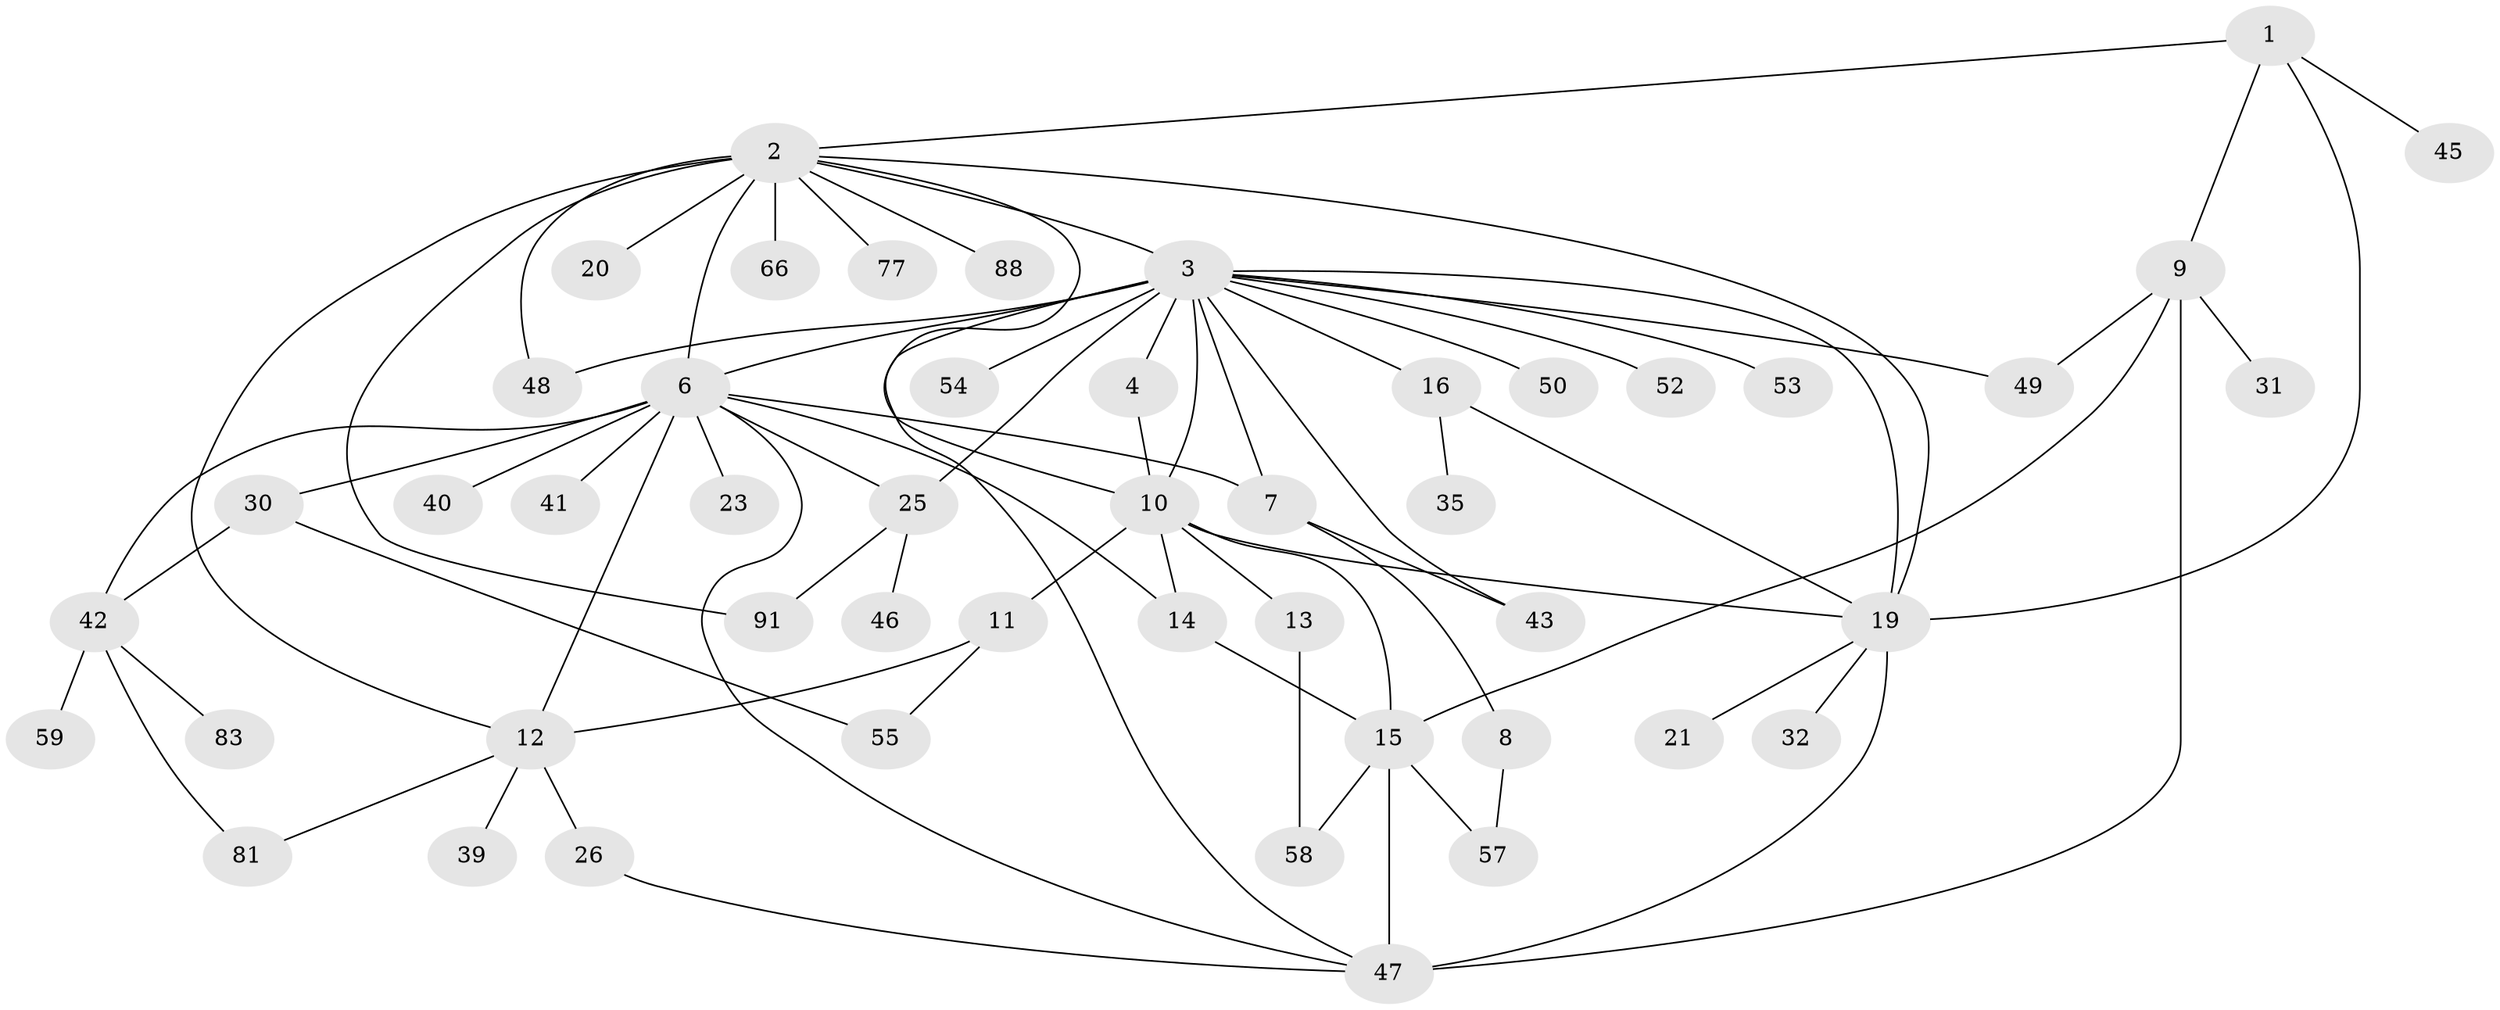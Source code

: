 // original degree distribution, {4: 0.061224489795918366, 14: 0.030612244897959183, 16: 0.01020408163265306, 2: 0.2857142857142857, 3: 0.061224489795918366, 5: 0.04081632653061224, 9: 0.01020408163265306, 10: 0.01020408163265306, 6: 0.04081632653061224, 8: 0.01020408163265306, 1: 0.4387755102040816}
// Generated by graph-tools (version 1.1) at 2025/14/03/09/25 04:14:28]
// undirected, 49 vertices, 76 edges
graph export_dot {
graph [start="1"]
  node [color=gray90,style=filled];
  1;
  2 [super="+5"];
  3 [super="+64+68+76+29+24+18+36"];
  4;
  6 [super="+96+84+33+51+34"];
  7 [super="+17+65"];
  8;
  9 [super="+27+56+78+67+44"];
  10 [super="+70+87"];
  11;
  12;
  13;
  14 [super="+93"];
  15;
  16 [super="+22+74"];
  19 [super="+37+63+90+61"];
  20;
  21;
  23;
  25;
  26 [super="+75"];
  30 [super="+86"];
  31;
  32;
  35;
  39;
  40;
  41;
  42;
  43;
  45;
  46;
  47 [super="+73"];
  48;
  49;
  50;
  52;
  53;
  54;
  55 [super="+69"];
  57;
  58;
  59;
  66;
  77 [super="+98"];
  81;
  83;
  88;
  91;
  1 -- 2;
  1 -- 9;
  1 -- 19;
  1 -- 45;
  2 -- 3 [weight=2];
  2 -- 6 [weight=3];
  2 -- 10;
  2 -- 12;
  2 -- 19;
  2 -- 20;
  2 -- 48;
  2 -- 66;
  2 -- 77;
  2 -- 88;
  2 -- 91;
  3 -- 4;
  3 -- 16;
  3 -- 19;
  3 -- 25 [weight=3];
  3 -- 43;
  3 -- 50;
  3 -- 54;
  3 -- 7;
  3 -- 49;
  3 -- 52;
  3 -- 53;
  3 -- 48;
  3 -- 6;
  3 -- 10;
  3 -- 47;
  4 -- 10;
  6 -- 7 [weight=2];
  6 -- 12;
  6 -- 14;
  6 -- 23;
  6 -- 30;
  6 -- 40;
  6 -- 41;
  6 -- 47;
  6 -- 25;
  6 -- 42;
  7 -- 8;
  7 -- 43;
  8 -- 57;
  9 -- 15;
  9 -- 47;
  9 -- 49;
  9 -- 31;
  10 -- 11;
  10 -- 13;
  10 -- 14;
  10 -- 15;
  10 -- 19;
  11 -- 12;
  11 -- 55;
  12 -- 26;
  12 -- 39;
  12 -- 81;
  13 -- 58;
  14 -- 15;
  15 -- 57;
  15 -- 58;
  15 -- 47;
  16 -- 19;
  16 -- 35;
  19 -- 21;
  19 -- 32;
  19 -- 47 [weight=2];
  25 -- 46;
  25 -- 91;
  26 -- 47;
  30 -- 42;
  30 -- 55;
  42 -- 59;
  42 -- 81;
  42 -- 83;
}
